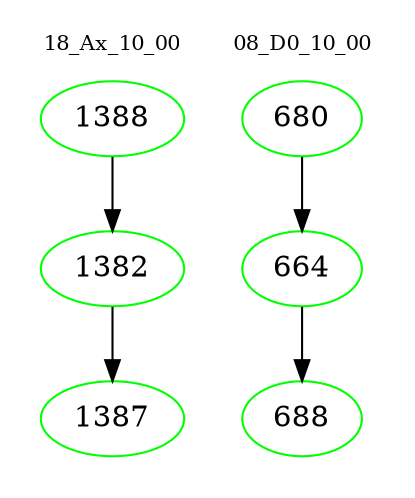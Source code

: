 digraph{
subgraph cluster_0 {
color = white
label = "18_Ax_10_00";
fontsize=10;
T0_1388 [label="1388", color="green"]
T0_1388 -> T0_1382 [color="black"]
T0_1382 [label="1382", color="green"]
T0_1382 -> T0_1387 [color="black"]
T0_1387 [label="1387", color="green"]
}
subgraph cluster_1 {
color = white
label = "08_D0_10_00";
fontsize=10;
T1_680 [label="680", color="green"]
T1_680 -> T1_664 [color="black"]
T1_664 [label="664", color="green"]
T1_664 -> T1_688 [color="black"]
T1_688 [label="688", color="green"]
}
}
